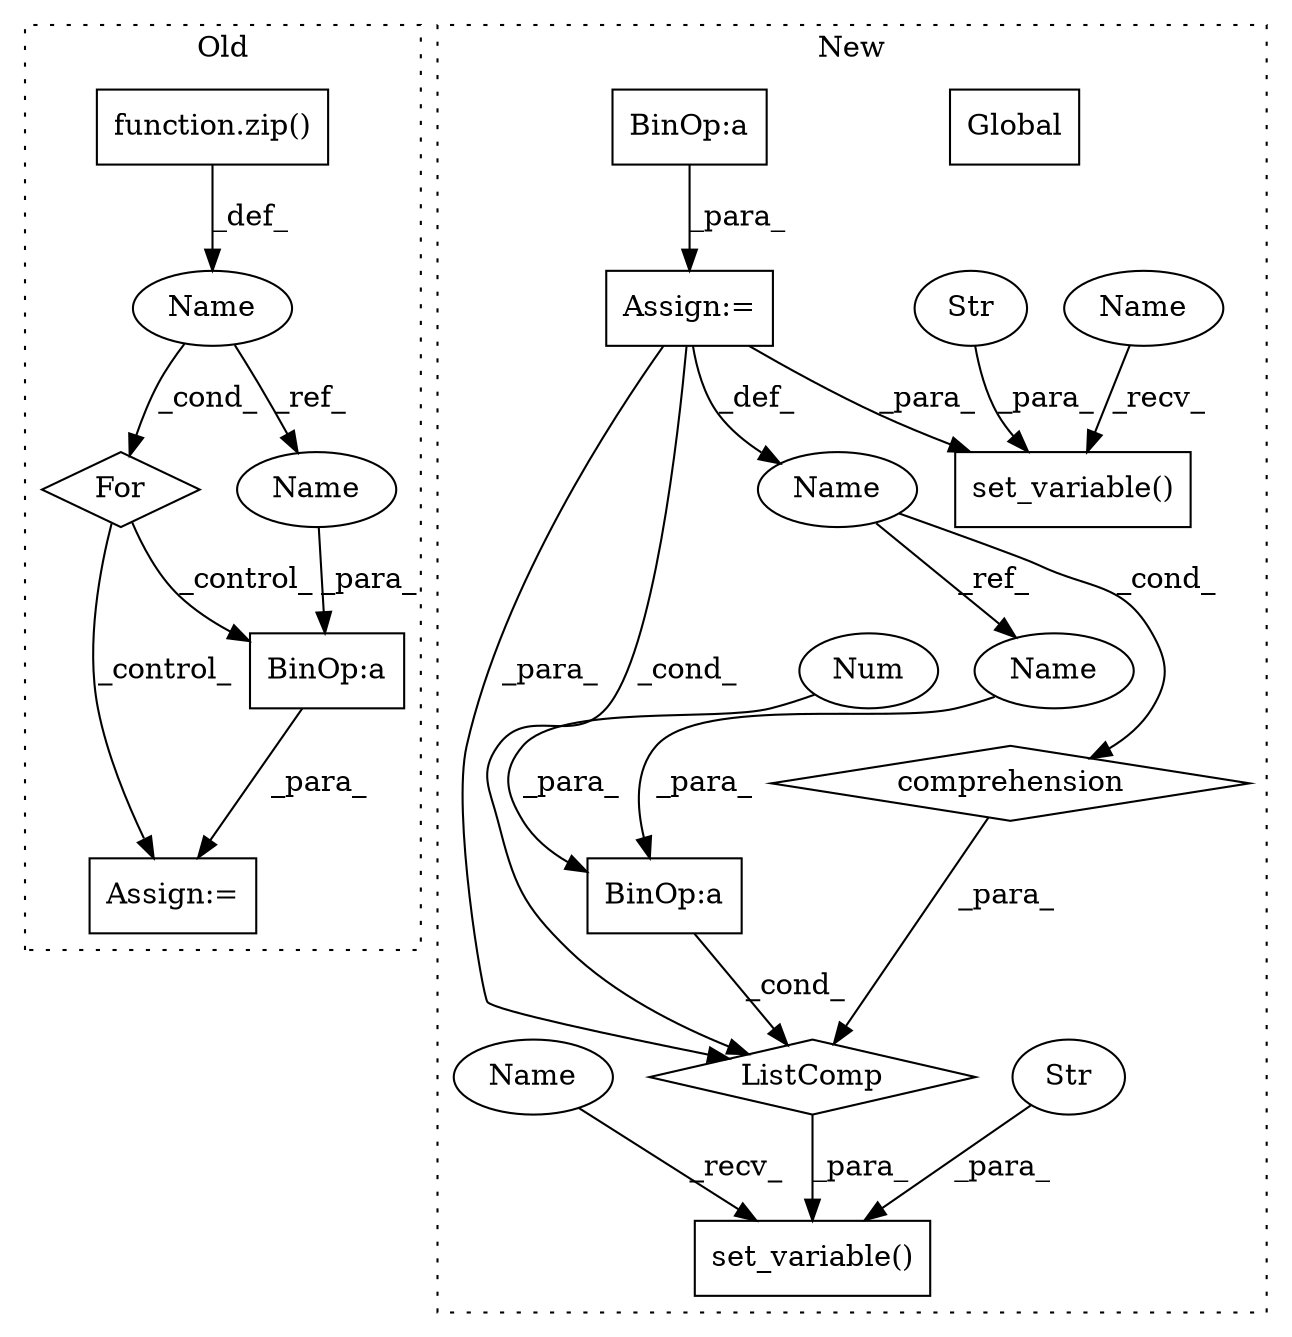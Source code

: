 digraph G {
subgraph cluster0 {
1 [label="function.zip()" a="75" s="13695,13719" l="4,1" shape="box"];
3 [label="For" a="107" s="13682,13720" l="4,10" shape="diamond"];
4 [label="Assign:=" a="68" s="13746" l="3" shape="box"];
8 [label="BinOp:a" a="82" s="13751" l="3" shape="box"];
11 [label="Name" a="87" s="13689" l="2" shape="ellipse"];
20 [label="Name" a="87" s="13749" l="2" shape="ellipse"];
label = "Old";
style="dotted";
}
subgraph cluster1 {
2 [label="Global" a="57" s="16261" l="20" shape="box"];
5 [label="set_variable()" a="75" s="16483,16560" l="27,1" shape="box"];
6 [label="Str" a="66" s="16537" l="16" shape="ellipse"];
7 [label="set_variable()" a="75" s="16566,16662" l="27,1" shape="box"];
9 [label="BinOp:a" a="82" s="16473" l="1" shape="box"];
10 [label="Str" a="66" s="16620" l="18" shape="ellipse"];
12 [label="Assign:=" a="68" s="16466" l="3" shape="box"];
13 [label="BinOp:a" a="82" s="16642" l="3" shape="box"];
14 [label="Name" a="87" s="16651" l="1" shape="ellipse"];
15 [label="comprehension" a="45" s="16647" l="3" shape="diamond"];
16 [label="ListComp" a="106" s="16640" l="22" shape="diamond"];
17 [label="Num" a="76" s="16641" l="1" shape="ellipse"];
18 [label="Name" a="87" s="16483" l="13" shape="ellipse"];
19 [label="Name" a="87" s="16566" l="13" shape="ellipse"];
21 [label="Name" a="87" s="16645" l="1" shape="ellipse"];
label = "New";
style="dotted";
}
1 -> 11 [label="_def_"];
3 -> 8 [label="_control_"];
3 -> 4 [label="_control_"];
6 -> 5 [label="_para_"];
8 -> 4 [label="_para_"];
9 -> 12 [label="_para_"];
10 -> 7 [label="_para_"];
11 -> 3 [label="_cond_"];
11 -> 20 [label="_ref_"];
12 -> 16 [label="_para_"];
12 -> 16 [label="_cond_"];
12 -> 5 [label="_para_"];
12 -> 14 [label="_def_"];
13 -> 16 [label="_cond_"];
14 -> 21 [label="_ref_"];
14 -> 15 [label="_cond_"];
15 -> 16 [label="_para_"];
16 -> 7 [label="_para_"];
17 -> 13 [label="_para_"];
18 -> 5 [label="_recv_"];
19 -> 7 [label="_recv_"];
20 -> 8 [label="_para_"];
21 -> 13 [label="_para_"];
}